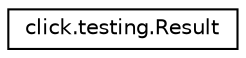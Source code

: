 digraph "Graphical Class Hierarchy"
{
 // LATEX_PDF_SIZE
  edge [fontname="Helvetica",fontsize="10",labelfontname="Helvetica",labelfontsize="10"];
  node [fontname="Helvetica",fontsize="10",shape=record];
  rankdir="LR";
  Node0 [label="click.testing.Result",height=0.2,width=0.4,color="black", fillcolor="white", style="filled",URL="$classclick_1_1testing_1_1Result.html",tooltip=" "];
}
